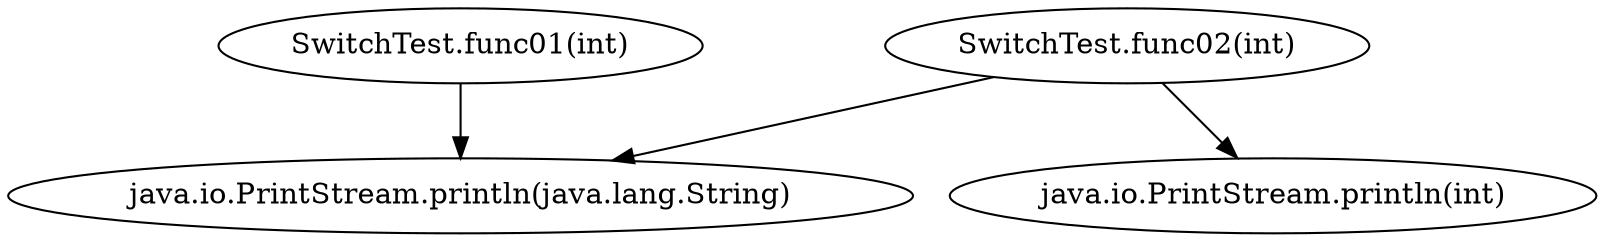 digraph G {
  1 [ label="SwitchTest.func01(int)" ];
  2 [ label="SwitchTest.func02(int)" ];
  3 [ label="java.io.PrintStream.println(java.lang.String)" ];
  4 [ label="java.io.PrintStream.println(int)" ];
  1 -> 3;
  2 -> 3;
  2 -> 4;
}
